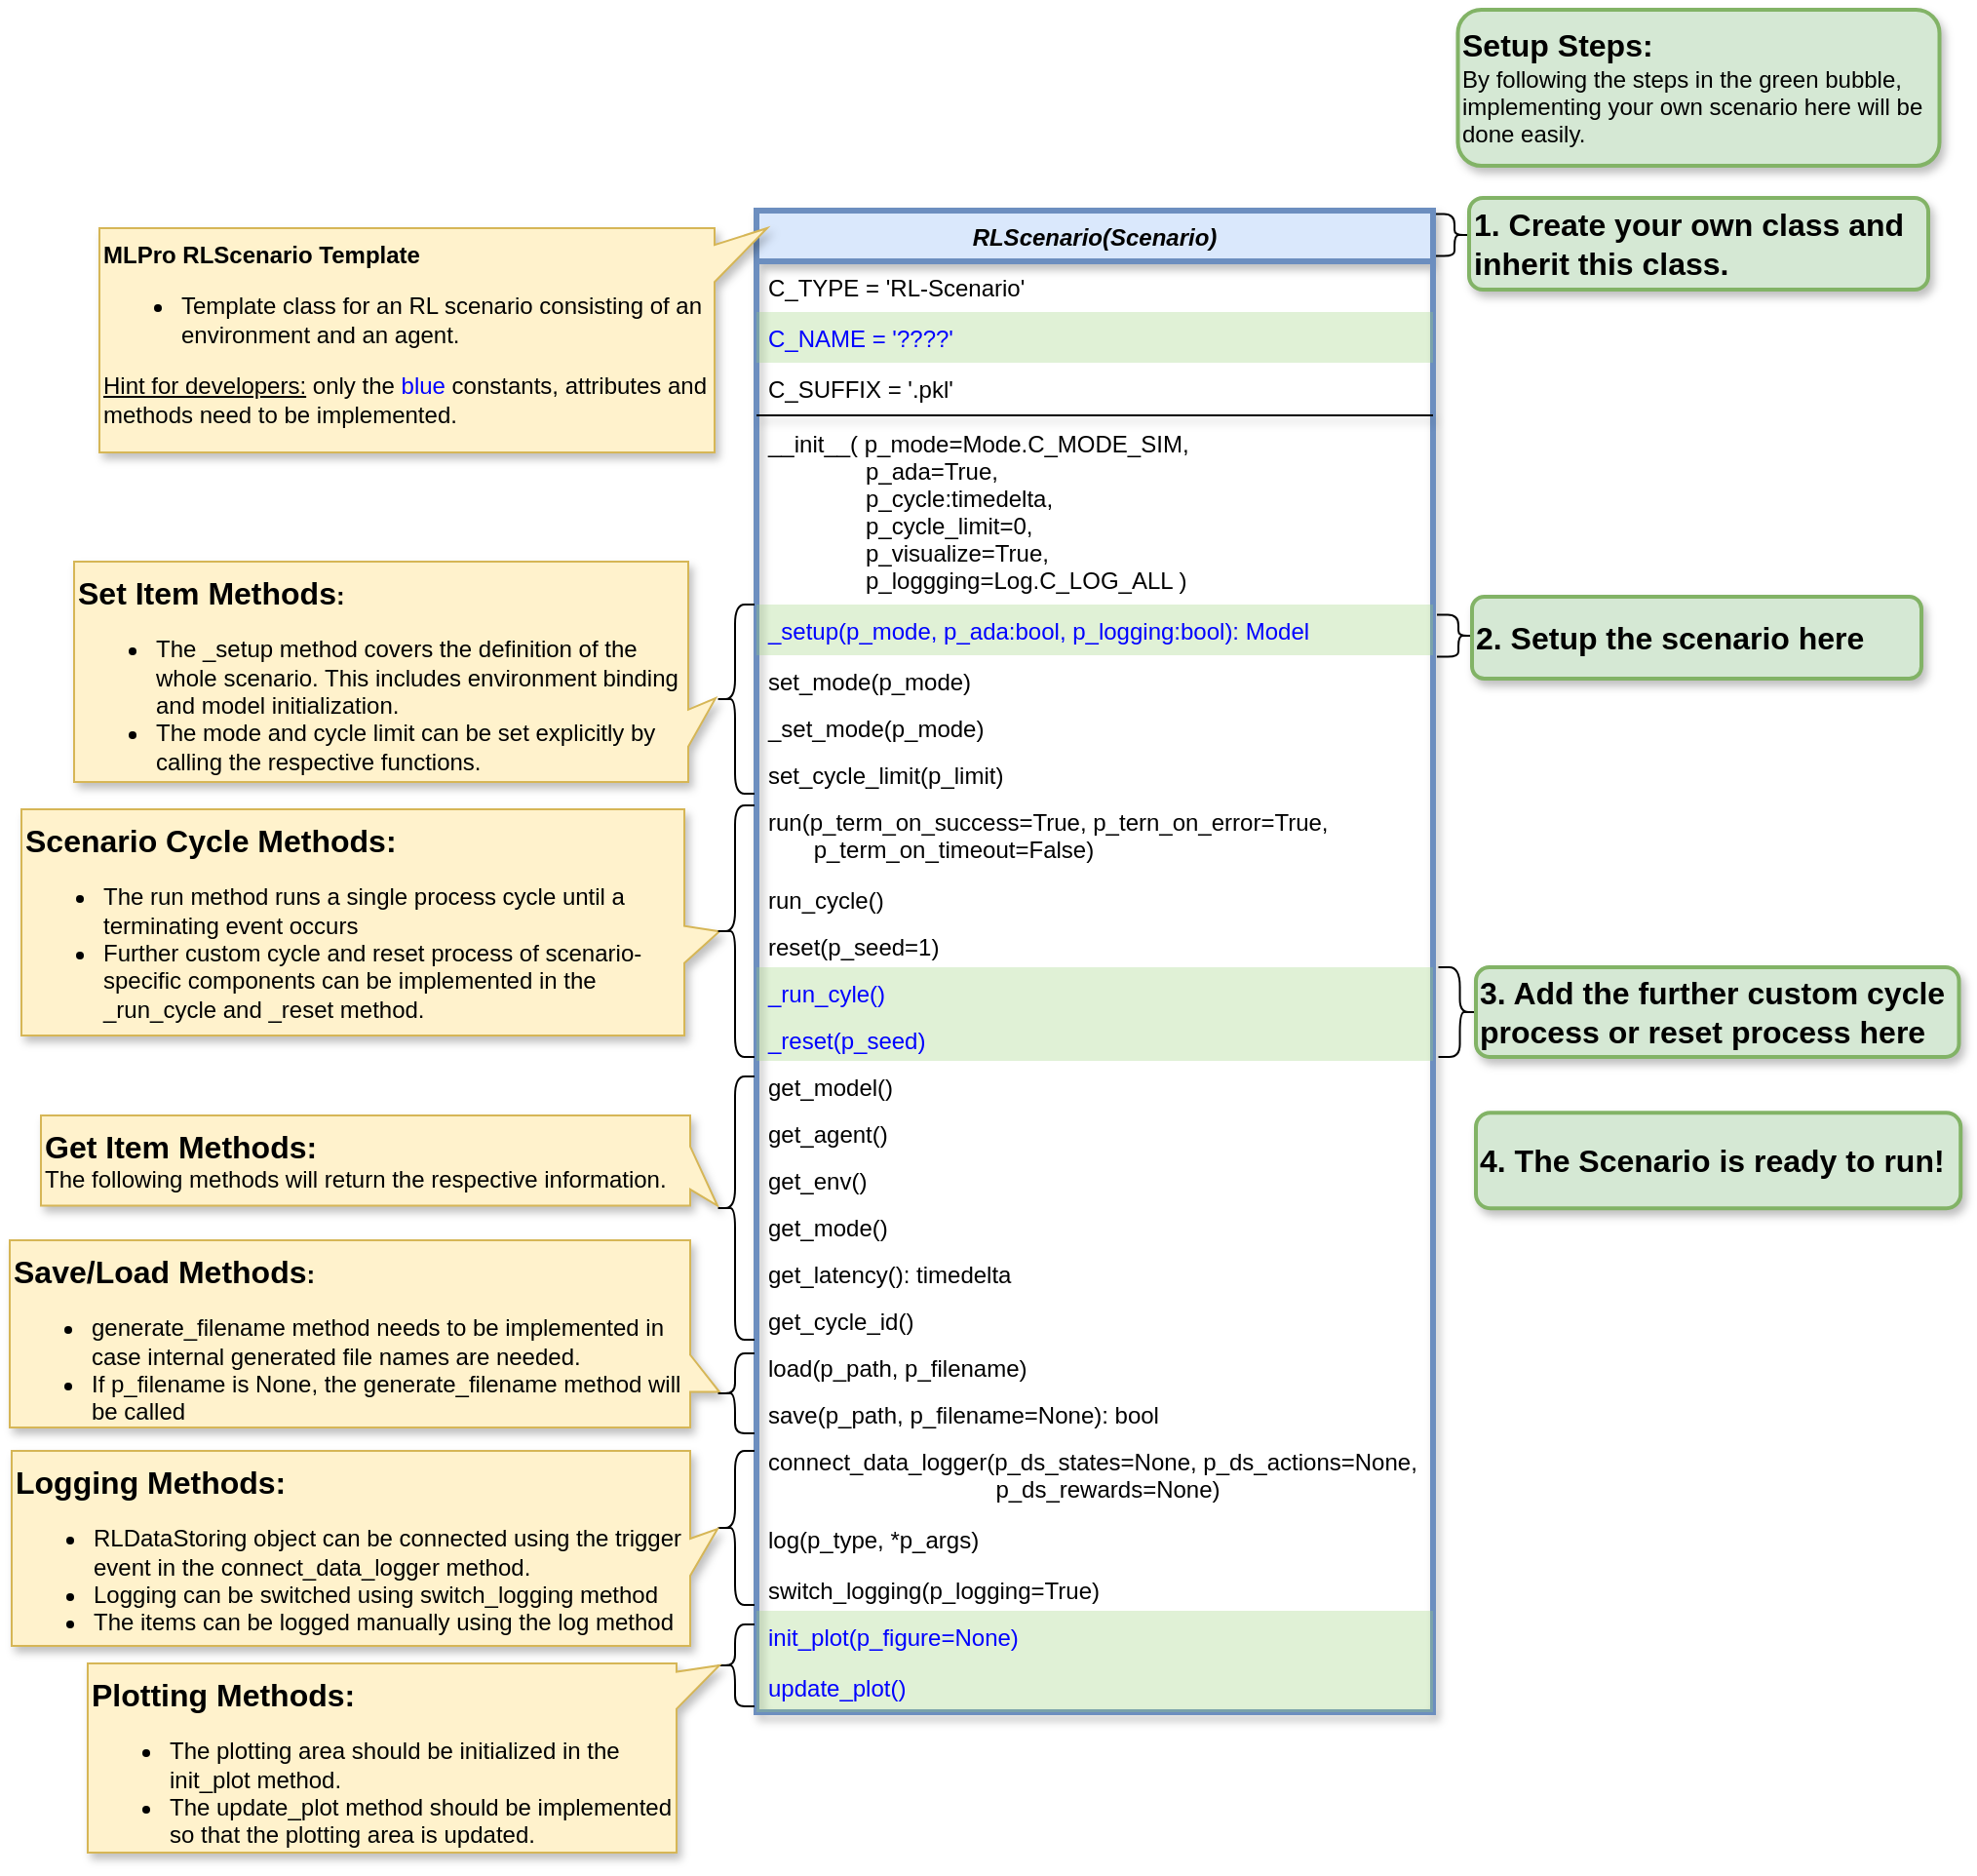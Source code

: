 <mxfile version="15.8.7" type="device"><diagram id="C5RBs43oDa-KdzZeNtuy" name="Page-1"><mxGraphModel dx="1296" dy="1008" grid="1" gridSize="1" guides="1" tooltips="1" connect="1" arrows="1" fold="1" page="1" pageScale="1" pageWidth="2336" pageHeight="1654" math="0" shadow="0"><root><mxCell id="WIyWlLk6GJQsqaUBKTNV-0"/><mxCell id="WIyWlLk6GJQsqaUBKTNV-1" parent="WIyWlLk6GJQsqaUBKTNV-0"/><mxCell id="Ph02FWwSkSlQeq23Wtlp-18" value="" style="shape=curlyBracket;whiteSpace=wrap;html=1;rounded=1;flipH=1;size=0.449;rotation=0;" parent="WIyWlLk6GJQsqaUBKTNV-1" vertex="1"><mxGeometry x="1067" y="255.75" width="20" height="21.5" as="geometry"/></mxCell><mxCell id="Ph02FWwSkSlQeq23Wtlp-17" value="" style="shape=curlyBracket;whiteSpace=wrap;html=1;rounded=1;flipH=1;size=0.449;rotation=0;" parent="WIyWlLk6GJQsqaUBKTNV-1" vertex="1"><mxGeometry x="1069" y="461.25" width="20" height="21.5" as="geometry"/></mxCell><mxCell id="Ph02FWwSkSlQeq23Wtlp-14" value="" style="shape=curlyBracket;whiteSpace=wrap;html=1;rounded=1;flipH=1;size=0.449;rotation=0;" parent="WIyWlLk6GJQsqaUBKTNV-1" vertex="1"><mxGeometry x="1069.75" y="642" width="20" height="46" as="geometry"/></mxCell><mxCell id="uryo6djWwB9KvB10PPW3-9" value="RLScenario(Scenario)" style="swimlane;fontStyle=3;align=center;verticalAlign=top;childLayout=stackLayout;horizontal=1;startSize=26;horizontalStack=0;resizeParent=1;resizeLast=0;collapsible=1;marginBottom=0;rounded=0;shadow=1;strokeWidth=3;fillColor=#dae8fc;strokeColor=#6c8ebf;" parent="WIyWlLk6GJQsqaUBKTNV-1" vertex="1"><mxGeometry x="720" y="254" width="347" height="770" as="geometry"><mxRectangle x="720" y="280" width="160" height="26" as="alternateBounds"/></mxGeometry></mxCell><mxCell id="uryo6djWwB9KvB10PPW3-32" value="C_TYPE = 'RL-Scenario'" style="text;align=left;verticalAlign=top;spacingLeft=4;spacingRight=4;overflow=hidden;rotatable=0;points=[[0,0.5],[1,0.5]];portConstraint=eastwest;shadow=1;" parent="uryo6djWwB9KvB10PPW3-9" vertex="1"><mxGeometry y="26" width="347" height="26" as="geometry"/></mxCell><mxCell id="TkYJrqFQ1CF6RyTgF1H_-7" value="C_NAME = '????'&#10;" style="text;align=left;verticalAlign=top;spacingLeft=4;spacingRight=4;overflow=hidden;rotatable=0;points=[[0,0.5],[1,0.5]];portConstraint=eastwest;shadow=0;fillColor=#97D077;opacity=30;strokeColor=none;fontColor=#0000FF;" parent="uryo6djWwB9KvB10PPW3-9" vertex="1"><mxGeometry y="52" width="347" height="26" as="geometry"/></mxCell><mxCell id="Ph02FWwSkSlQeq23Wtlp-20" value="C_SUFFIX = '.pkl'" style="text;align=left;verticalAlign=top;spacingLeft=4;spacingRight=4;overflow=hidden;rotatable=0;points=[[0,0.5],[1,0.5]];portConstraint=eastwest;shadow=1;" parent="uryo6djWwB9KvB10PPW3-9" vertex="1"><mxGeometry y="78" width="347" height="26" as="geometry"/></mxCell><mxCell id="uryo6djWwB9KvB10PPW3-10" value="" style="line;html=1;strokeWidth=1;align=left;verticalAlign=middle;spacingTop=-1;spacingLeft=3;spacingRight=3;rotatable=0;labelPosition=right;points=[];portConstraint=eastwest;shadow=1;" parent="uryo6djWwB9KvB10PPW3-9" vertex="1"><mxGeometry y="104" width="347" height="2" as="geometry"/></mxCell><mxCell id="uryo6djWwB9KvB10PPW3-11" value="__init__( p_mode=Mode.C_MODE_SIM, &#10;               p_ada=True,&#10;               p_cycle:timedelta,&#10;               p_cycle_limit=0,&#10;               p_visualize=True,&#10;               p_loggging=Log.C_LOG_ALL )" style="text;align=left;verticalAlign=top;spacingLeft=4;spacingRight=4;overflow=hidden;rotatable=0;points=[[0,0.5],[1,0.5]];portConstraint=eastwest;shadow=1;" parent="uryo6djWwB9KvB10PPW3-9" vertex="1"><mxGeometry y="106" width="347" height="96" as="geometry"/></mxCell><mxCell id="3X20bKsPLMZVPsRudR8t-10" value="_setup(p_mode, p_ada:bool, p_logging:bool): Model" style="text;align=left;verticalAlign=top;spacingLeft=4;spacingRight=4;overflow=hidden;rotatable=0;points=[[0,0.5],[1,0.5]];portConstraint=eastwest;fontColor=#0000FF;shadow=0;fillColor=#97D077;opacity=30;" parent="uryo6djWwB9KvB10PPW3-9" vertex="1"><mxGeometry y="202" width="347" height="26" as="geometry"/></mxCell><mxCell id="0vly2LDG_xYGk6PeS2cG-4" value="set_mode(p_mode)" style="text;align=left;verticalAlign=top;spacingLeft=4;spacingRight=4;overflow=hidden;rotatable=0;points=[[0,0.5],[1,0.5]];portConstraint=eastwest;shadow=1;" parent="uryo6djWwB9KvB10PPW3-9" vertex="1"><mxGeometry y="228" width="347" height="24" as="geometry"/></mxCell><mxCell id="3X20bKsPLMZVPsRudR8t-13" value="_set_mode(p_mode)" style="text;align=left;verticalAlign=top;spacingLeft=4;spacingRight=4;overflow=hidden;rotatable=0;points=[[0,0.5],[1,0.5]];portConstraint=eastwest;shadow=1;" parent="uryo6djWwB9KvB10PPW3-9" vertex="1"><mxGeometry y="252" width="347" height="24" as="geometry"/></mxCell><mxCell id="0vly2LDG_xYGk6PeS2cG-6" value="set_cycle_limit(p_limit)" style="text;align=left;verticalAlign=top;spacingLeft=4;spacingRight=4;overflow=hidden;rotatable=0;points=[[0,0.5],[1,0.5]];portConstraint=eastwest;shadow=1;" parent="uryo6djWwB9KvB10PPW3-9" vertex="1"><mxGeometry y="276" width="347" height="24" as="geometry"/></mxCell><mxCell id="0vly2LDG_xYGk6PeS2cG-10" value="run(p_term_on_success=True, p_tern_on_error=True, &#10;       p_term_on_timeout=False)" style="text;align=left;verticalAlign=top;spacingLeft=4;spacingRight=4;overflow=hidden;rotatable=0;points=[[0,0.5],[1,0.5]];portConstraint=eastwest;shadow=1;" parent="uryo6djWwB9KvB10PPW3-9" vertex="1"><mxGeometry y="300" width="347" height="40" as="geometry"/></mxCell><mxCell id="0vly2LDG_xYGk6PeS2cG-8" value="run_cycle()" style="text;align=left;verticalAlign=top;spacingLeft=4;spacingRight=4;overflow=hidden;rotatable=0;points=[[0,0.5],[1,0.5]];portConstraint=eastwest;shadow=1;" parent="uryo6djWwB9KvB10PPW3-9" vertex="1"><mxGeometry y="340" width="347" height="24" as="geometry"/></mxCell><mxCell id="0vly2LDG_xYGk6PeS2cG-7" value="reset(p_seed=1)" style="text;align=left;verticalAlign=top;spacingLeft=4;spacingRight=4;overflow=hidden;rotatable=0;points=[[0,0.5],[1,0.5]];portConstraint=eastwest;shadow=1;" parent="uryo6djWwB9KvB10PPW3-9" vertex="1"><mxGeometry y="364" width="347" height="24" as="geometry"/></mxCell><mxCell id="0vly2LDG_xYGk6PeS2cG-2" value="_run_cyle()" style="text;align=left;verticalAlign=top;spacingLeft=4;spacingRight=4;overflow=hidden;rotatable=0;points=[[0,0.5],[1,0.5]];portConstraint=eastwest;shadow=0;fontColor=#0000FF;fillColor=#97D077;opacity=30;" parent="uryo6djWwB9KvB10PPW3-9" vertex="1"><mxGeometry y="388" width="347" height="24" as="geometry"/></mxCell><mxCell id="3X20bKsPLMZVPsRudR8t-19" value="_reset(p_seed)" style="text;align=left;verticalAlign=top;spacingLeft=4;spacingRight=4;overflow=hidden;rotatable=0;points=[[0,0.5],[1,0.5]];portConstraint=eastwest;shadow=0;fontColor=#0000FF;fillColor=#97D077;opacity=30;" parent="uryo6djWwB9KvB10PPW3-9" vertex="1"><mxGeometry y="412" width="347" height="24" as="geometry"/></mxCell><mxCell id="0vly2LDG_xYGk6PeS2cG-3" value="get_model()" style="text;align=left;verticalAlign=top;spacingLeft=4;spacingRight=4;overflow=hidden;rotatable=0;points=[[0,0.5],[1,0.5]];portConstraint=eastwest;shadow=1;" parent="uryo6djWwB9KvB10PPW3-9" vertex="1"><mxGeometry y="436" width="347" height="24" as="geometry"/></mxCell><mxCell id="3X20bKsPLMZVPsRudR8t-14" value="get_agent()" style="text;align=left;verticalAlign=top;spacingLeft=4;spacingRight=4;overflow=hidden;rotatable=0;points=[[0,0.5],[1,0.5]];portConstraint=eastwest;shadow=1;" parent="uryo6djWwB9KvB10PPW3-9" vertex="1"><mxGeometry y="460" width="347" height="24" as="geometry"/></mxCell><mxCell id="0vly2LDG_xYGk6PeS2cG-0" value="get_env()" style="text;align=left;verticalAlign=top;spacingLeft=4;spacingRight=4;overflow=hidden;rotatable=0;points=[[0,0.5],[1,0.5]];portConstraint=eastwest;shadow=1;" parent="uryo6djWwB9KvB10PPW3-9" vertex="1"><mxGeometry y="484" width="347" height="24" as="geometry"/></mxCell><mxCell id="0vly2LDG_xYGk6PeS2cG-11" value="get_mode()" style="text;align=left;verticalAlign=top;spacingLeft=4;spacingRight=4;overflow=hidden;rotatable=0;points=[[0,0.5],[1,0.5]];portConstraint=eastwest;shadow=1;" parent="uryo6djWwB9KvB10PPW3-9" vertex="1"><mxGeometry y="508" width="347" height="24" as="geometry"/></mxCell><mxCell id="3X20bKsPLMZVPsRudR8t-5" value="get_latency(): timedelta" style="text;align=left;verticalAlign=top;spacingLeft=4;spacingRight=4;overflow=hidden;rotatable=0;points=[[0,0.5],[1,0.5]];portConstraint=eastwest;shadow=1;" parent="uryo6djWwB9KvB10PPW3-9" vertex="1"><mxGeometry y="532" width="347" height="24" as="geometry"/></mxCell><mxCell id="0vly2LDG_xYGk6PeS2cG-9" value="get_cycle_id()" style="text;align=left;verticalAlign=top;spacingLeft=4;spacingRight=4;overflow=hidden;rotatable=0;points=[[0,0.5],[1,0.5]];portConstraint=eastwest;shadow=1;" parent="uryo6djWwB9KvB10PPW3-9" vertex="1"><mxGeometry y="556" width="347" height="24" as="geometry"/></mxCell><mxCell id="3X20bKsPLMZVPsRudR8t-25" value="load(p_path, p_filename)" style="text;align=left;verticalAlign=top;spacingLeft=4;spacingRight=4;overflow=hidden;rotatable=0;points=[[0,0.5],[1,0.5]];portConstraint=eastwest;shadow=1;" parent="uryo6djWwB9KvB10PPW3-9" vertex="1"><mxGeometry y="580" width="347" height="24" as="geometry"/></mxCell><mxCell id="3X20bKsPLMZVPsRudR8t-24" value="save(p_path, p_filename=None): bool" style="text;align=left;verticalAlign=top;spacingLeft=4;spacingRight=4;overflow=hidden;rotatable=0;points=[[0,0.5],[1,0.5]];portConstraint=eastwest;shadow=1;" parent="uryo6djWwB9KvB10PPW3-9" vertex="1"><mxGeometry y="604" width="347" height="24" as="geometry"/></mxCell><mxCell id="0vly2LDG_xYGk6PeS2cG-1" value="connect_data_logger(p_ds_states=None, p_ds_actions=None, &#10;                                   p_ds_rewards=None)" style="text;align=left;verticalAlign=top;spacingLeft=4;spacingRight=4;overflow=hidden;rotatable=0;points=[[0,0.5],[1,0.5]];portConstraint=eastwest;shadow=1;" parent="uryo6djWwB9KvB10PPW3-9" vertex="1"><mxGeometry y="628" width="347" height="40" as="geometry"/></mxCell><mxCell id="3X20bKsPLMZVPsRudR8t-21" value="log(p_type, *p_args)" style="text;align=left;verticalAlign=top;spacingLeft=4;spacingRight=4;overflow=hidden;rotatable=0;points=[[0,0.5],[1,0.5]];portConstraint=eastwest;shadow=1;" parent="uryo6djWwB9KvB10PPW3-9" vertex="1"><mxGeometry y="668" width="347" height="26" as="geometry"/></mxCell><mxCell id="3X20bKsPLMZVPsRudR8t-20" value="switch_logging(p_logging=True)" style="text;align=left;verticalAlign=top;spacingLeft=4;spacingRight=4;overflow=hidden;rotatable=0;points=[[0,0.5],[1,0.5]];portConstraint=eastwest;shadow=1;" parent="uryo6djWwB9KvB10PPW3-9" vertex="1"><mxGeometry y="694" width="347" height="24" as="geometry"/></mxCell><mxCell id="3X20bKsPLMZVPsRudR8t-26" value="init_plot(p_figure=None)" style="text;align=left;verticalAlign=top;spacingLeft=4;spacingRight=4;overflow=hidden;rotatable=0;points=[[0,0.5],[1,0.5]];portConstraint=eastwest;fontColor=#0000FF;shadow=0;fillColor=#97D077;opacity=30;" parent="uryo6djWwB9KvB10PPW3-9" vertex="1"><mxGeometry y="718" width="347" height="26" as="geometry"/></mxCell><mxCell id="3X20bKsPLMZVPsRudR8t-27" value="update_plot()" style="text;align=left;verticalAlign=top;spacingLeft=4;spacingRight=4;overflow=hidden;rotatable=0;points=[[0,0.5],[1,0.5]];portConstraint=eastwest;fontColor=#0000FF;shadow=0;fillColor=#97D077;opacity=30;" parent="uryo6djWwB9KvB10PPW3-9" vertex="1"><mxGeometry y="744" width="347" height="26" as="geometry"/></mxCell><mxCell id="_9IKaMPaV6bp4jiZvNZ1-3" value="&lt;b&gt;MLPro RLScenario Template&lt;br&gt;&lt;/b&gt;&lt;ul&gt;&lt;li&gt;&lt;span&gt;Template class for an RL scenario consisting of an environment and an agent.&amp;nbsp;&lt;/span&gt;&lt;br&gt;&lt;/li&gt;&lt;/ul&gt;&lt;div&gt;&lt;u&gt;Hint for developers:&lt;/u&gt; only the &lt;font color=&quot;#0000ff&quot;&gt;blue&lt;/font&gt; constants, attributes and methods need to be implemented.&lt;/div&gt;&lt;div&gt;&lt;br&gt;&lt;/div&gt;" style="shape=callout;whiteSpace=wrap;html=1;perimeter=calloutPerimeter;shadow=1;fillColor=#fff2cc;strokeColor=#d6b656;align=left;verticalAlign=top;base=19;size=27;position=0.76;position2=1;direction=north;" parent="WIyWlLk6GJQsqaUBKTNV-1" vertex="1"><mxGeometry x="383" y="263" width="342.5" height="115" as="geometry"/></mxCell><mxCell id="TkYJrqFQ1CF6RyTgF1H_-71" value="&lt;b&gt;&lt;font style=&quot;font-size: 16px&quot;&gt;Set Item Methods&lt;/font&gt;&lt;span style=&quot;font-size: 13px&quot;&gt;:&lt;/span&gt;&lt;/b&gt;&lt;br&gt;&lt;ul&gt;&lt;li&gt;The _setup method covers the definition of the whole scenario. This includes environment binding and model initialization.&lt;/li&gt;&lt;li&gt;The mode and cycle limit can be set explicitly by calling the respective functions.&amp;nbsp;&lt;/li&gt;&lt;/ul&gt;" style="shape=callout;whiteSpace=wrap;html=1;perimeter=calloutPerimeter;shadow=1;fillColor=#fff2cc;strokeColor=#d6b656;align=left;verticalAlign=top;base=19;size=14;position=0.16;position2=0.38;direction=north;" parent="WIyWlLk6GJQsqaUBKTNV-1" vertex="1"><mxGeometry x="370" y="434" width="329" height="113" as="geometry"/></mxCell><mxCell id="3X20bKsPLMZVPsRudR8t-33" value="&lt;b&gt;&lt;font style=&quot;font-size: 16px&quot;&gt;Save/Load Methods&lt;/font&gt;&lt;span style=&quot;font-size: 13px&quot;&gt;:&lt;/span&gt;&lt;/b&gt;&lt;br&gt;&lt;ul&gt;&lt;li&gt;generate_filename method needs to be implemented in case internal generated file names are needed.&lt;/li&gt;&lt;li&gt;If p_filename is None, the generate_filename method will be called&amp;nbsp;&lt;/li&gt;&lt;/ul&gt;" style="shape=callout;whiteSpace=wrap;html=1;perimeter=calloutPerimeter;shadow=1;fillColor=#fff2cc;strokeColor=#d6b656;align=left;verticalAlign=top;base=19;size=15;position=0.19;position2=0.19;direction=north;" parent="WIyWlLk6GJQsqaUBKTNV-1" vertex="1"><mxGeometry x="337" y="782" width="364" height="96" as="geometry"/></mxCell><mxCell id="3X20bKsPLMZVPsRudR8t-34" value="&lt;b&gt;&lt;font style=&quot;font-size: 16px&quot;&gt;Get Item Methods:&lt;/font&gt;&lt;br&gt;&lt;/b&gt;The following methods will return the respective information." style="shape=callout;whiteSpace=wrap;html=1;perimeter=calloutPerimeter;shadow=1;fillColor=#fff2cc;strokeColor=#d6b656;align=left;verticalAlign=top;base=22;size=14;position=0.18;position2=0;direction=north;" parent="WIyWlLk6GJQsqaUBKTNV-1" vertex="1"><mxGeometry x="353" y="718" width="347" height="46.25" as="geometry"/></mxCell><mxCell id="3X20bKsPLMZVPsRudR8t-35" value="&lt;b&gt;&lt;font style=&quot;font-size: 16px&quot;&gt;Scenario Cycle Methods:&lt;/font&gt;&lt;/b&gt;&lt;br&gt;&lt;ul&gt;&lt;li&gt;&lt;span&gt;The run method runs a single process cycle until a terminating event occurs&lt;/span&gt;&lt;/li&gt;&lt;li&gt;&lt;span&gt;Further custom cycle and reset process of scenario-specific components can be implemented in the _run_cycle and _reset method.&lt;/span&gt;&lt;br&gt;&lt;/li&gt;&lt;/ul&gt;" style="shape=callout;whiteSpace=wrap;html=1;perimeter=calloutPerimeter;shadow=1;fillColor=#fff2cc;strokeColor=#d6b656;align=left;verticalAlign=top;base=19;size=18;position=0.32;position2=0.46;direction=north;" parent="WIyWlLk6GJQsqaUBKTNV-1" vertex="1"><mxGeometry x="343" y="561" width="358" height="116" as="geometry"/></mxCell><mxCell id="Ph02FWwSkSlQeq23Wtlp-0" value="" style="shape=curlyBracket;whiteSpace=wrap;html=1;rounded=1;" parent="WIyWlLk6GJQsqaUBKTNV-1" vertex="1"><mxGeometry x="699" y="456" width="20" height="97" as="geometry"/></mxCell><mxCell id="Ph02FWwSkSlQeq23Wtlp-1" value="" style="shape=curlyBracket;whiteSpace=wrap;html=1;rounded=1;" parent="WIyWlLk6GJQsqaUBKTNV-1" vertex="1"><mxGeometry x="699" y="559" width="20" height="129" as="geometry"/></mxCell><mxCell id="Ph02FWwSkSlQeq23Wtlp-2" value="" style="shape=curlyBracket;whiteSpace=wrap;html=1;rounded=1;" parent="WIyWlLk6GJQsqaUBKTNV-1" vertex="1"><mxGeometry x="699" y="698" width="20" height="135" as="geometry"/></mxCell><mxCell id="Ph02FWwSkSlQeq23Wtlp-3" value="" style="shape=curlyBracket;whiteSpace=wrap;html=1;rounded=1;" parent="WIyWlLk6GJQsqaUBKTNV-1" vertex="1"><mxGeometry x="699" y="840" width="20" height="41" as="geometry"/></mxCell><mxCell id="Ph02FWwSkSlQeq23Wtlp-4" value="" style="shape=curlyBracket;whiteSpace=wrap;html=1;rounded=1;" parent="WIyWlLk6GJQsqaUBKTNV-1" vertex="1"><mxGeometry x="699" y="890" width="20" height="79" as="geometry"/></mxCell><mxCell id="Ph02FWwSkSlQeq23Wtlp-5" value="" style="shape=curlyBracket;whiteSpace=wrap;html=1;rounded=1;" parent="WIyWlLk6GJQsqaUBKTNV-1" vertex="1"><mxGeometry x="699" y="979" width="20" height="42" as="geometry"/></mxCell><mxCell id="Ph02FWwSkSlQeq23Wtlp-6" value="&lt;b&gt;&lt;font style=&quot;font-size: 16px&quot;&gt;Logging Methods:&lt;/font&gt;&lt;/b&gt;&lt;br&gt;&lt;ul&gt;&lt;li&gt;RLDataStoring object can be connected using the trigger event in the connect_data_logger method.&amp;nbsp;&lt;/li&gt;&lt;li&gt;Logging can be switched using switch_logging method&lt;/li&gt;&lt;li&gt;The items can be logged manually using the log method&lt;/li&gt;&lt;/ul&gt;" style="shape=callout;whiteSpace=wrap;html=1;perimeter=calloutPerimeter;shadow=1;fillColor=#fff2cc;strokeColor=#d6b656;align=left;verticalAlign=top;base=19;size=14;position=0.36;position2=0.6;direction=north;" parent="WIyWlLk6GJQsqaUBKTNV-1" vertex="1"><mxGeometry x="338" y="890" width="362" height="100" as="geometry"/></mxCell><mxCell id="Ph02FWwSkSlQeq23Wtlp-7" value="&lt;b&gt;&lt;font style=&quot;font-size: 16px&quot;&gt;Plotting Methods:&lt;/font&gt;&lt;/b&gt;&lt;br&gt;&lt;ul&gt;&lt;li&gt;The plotting area should be initialized in the init_plot method.&lt;/li&gt;&lt;li&gt;The update_plot method should be implemented so that the plotting area is updated.&lt;/li&gt;&lt;/ul&gt;" style="shape=callout;whiteSpace=wrap;html=1;perimeter=calloutPerimeter;shadow=1;fillColor=#fff2cc;strokeColor=#d6b656;align=left;verticalAlign=top;base=19;size=22;position=0.76;position2=0.99;direction=north;" parent="WIyWlLk6GJQsqaUBKTNV-1" vertex="1"><mxGeometry x="377" y="999" width="324" height="97" as="geometry"/></mxCell><mxCell id="Ph02FWwSkSlQeq23Wtlp-9" value="&lt;b&gt;&lt;font style=&quot;font-size: 16px&quot;&gt;2. Setup the scenario here&lt;/font&gt;&lt;/b&gt;" style="rounded=1;whiteSpace=wrap;html=1;strokeColor=#82b366;strokeWidth=2;align=left;fillColor=#d5e8d4;shadow=1;" parent="WIyWlLk6GJQsqaUBKTNV-1" vertex="1"><mxGeometry x="1087" y="452" width="230.5" height="42" as="geometry"/></mxCell><mxCell id="Ph02FWwSkSlQeq23Wtlp-10" value="&lt;b&gt;&lt;font style=&quot;font-size: 16px&quot;&gt;3. Add the further custom cycle process or reset process here&lt;/font&gt;&lt;/b&gt;" style="rounded=1;whiteSpace=wrap;html=1;strokeColor=#82b366;strokeWidth=2;align=left;fillColor=#d5e8d4;shadow=1;" parent="WIyWlLk6GJQsqaUBKTNV-1" vertex="1"><mxGeometry x="1089" y="642" width="247.75" height="46" as="geometry"/></mxCell><mxCell id="Ph02FWwSkSlQeq23Wtlp-11" value="&lt;b&gt;&lt;font style=&quot;font-size: 16px&quot;&gt;4. The Scenario is ready to run!&lt;/font&gt;&lt;/b&gt;" style="rounded=1;whiteSpace=wrap;html=1;strokeColor=#82b366;strokeWidth=2;align=left;fillColor=#d5e8d4;shadow=1;" parent="WIyWlLk6GJQsqaUBKTNV-1" vertex="1"><mxGeometry x="1089" y="716.63" width="248.62" height="49" as="geometry"/></mxCell><mxCell id="Ph02FWwSkSlQeq23Wtlp-12" value="&lt;b style=&quot;&quot;&gt;&lt;font style=&quot;font-size: 16px&quot;&gt;1. Create your own class and inherit this class.&lt;/font&gt;&lt;/b&gt;" style="rounded=1;whiteSpace=wrap;html=1;strokeColor=#82b366;strokeWidth=2;align=left;fillColor=#d5e8d4;shadow=1;" parent="WIyWlLk6GJQsqaUBKTNV-1" vertex="1"><mxGeometry x="1085.5" y="247.5" width="235.5" height="47" as="geometry"/></mxCell><mxCell id="Ph02FWwSkSlQeq23Wtlp-13" value="&lt;b&gt;&lt;font style=&quot;font-size: 16px&quot;&gt;Setup Steps:&lt;/font&gt;&lt;/b&gt;&lt;br&gt;&lt;span&gt;By following the steps in the green bubble, implementing your own scenario here will be done easily.&lt;/span&gt;" style="rounded=1;whiteSpace=wrap;html=1;strokeColor=#82b366;strokeWidth=2;align=left;fillColor=#d5e8d4;shadow=1;glass=0;sketch=0;" parent="WIyWlLk6GJQsqaUBKTNV-1" vertex="1"><mxGeometry x="1079.75" y="151" width="247" height="80" as="geometry"/></mxCell></root></mxGraphModel></diagram></mxfile>